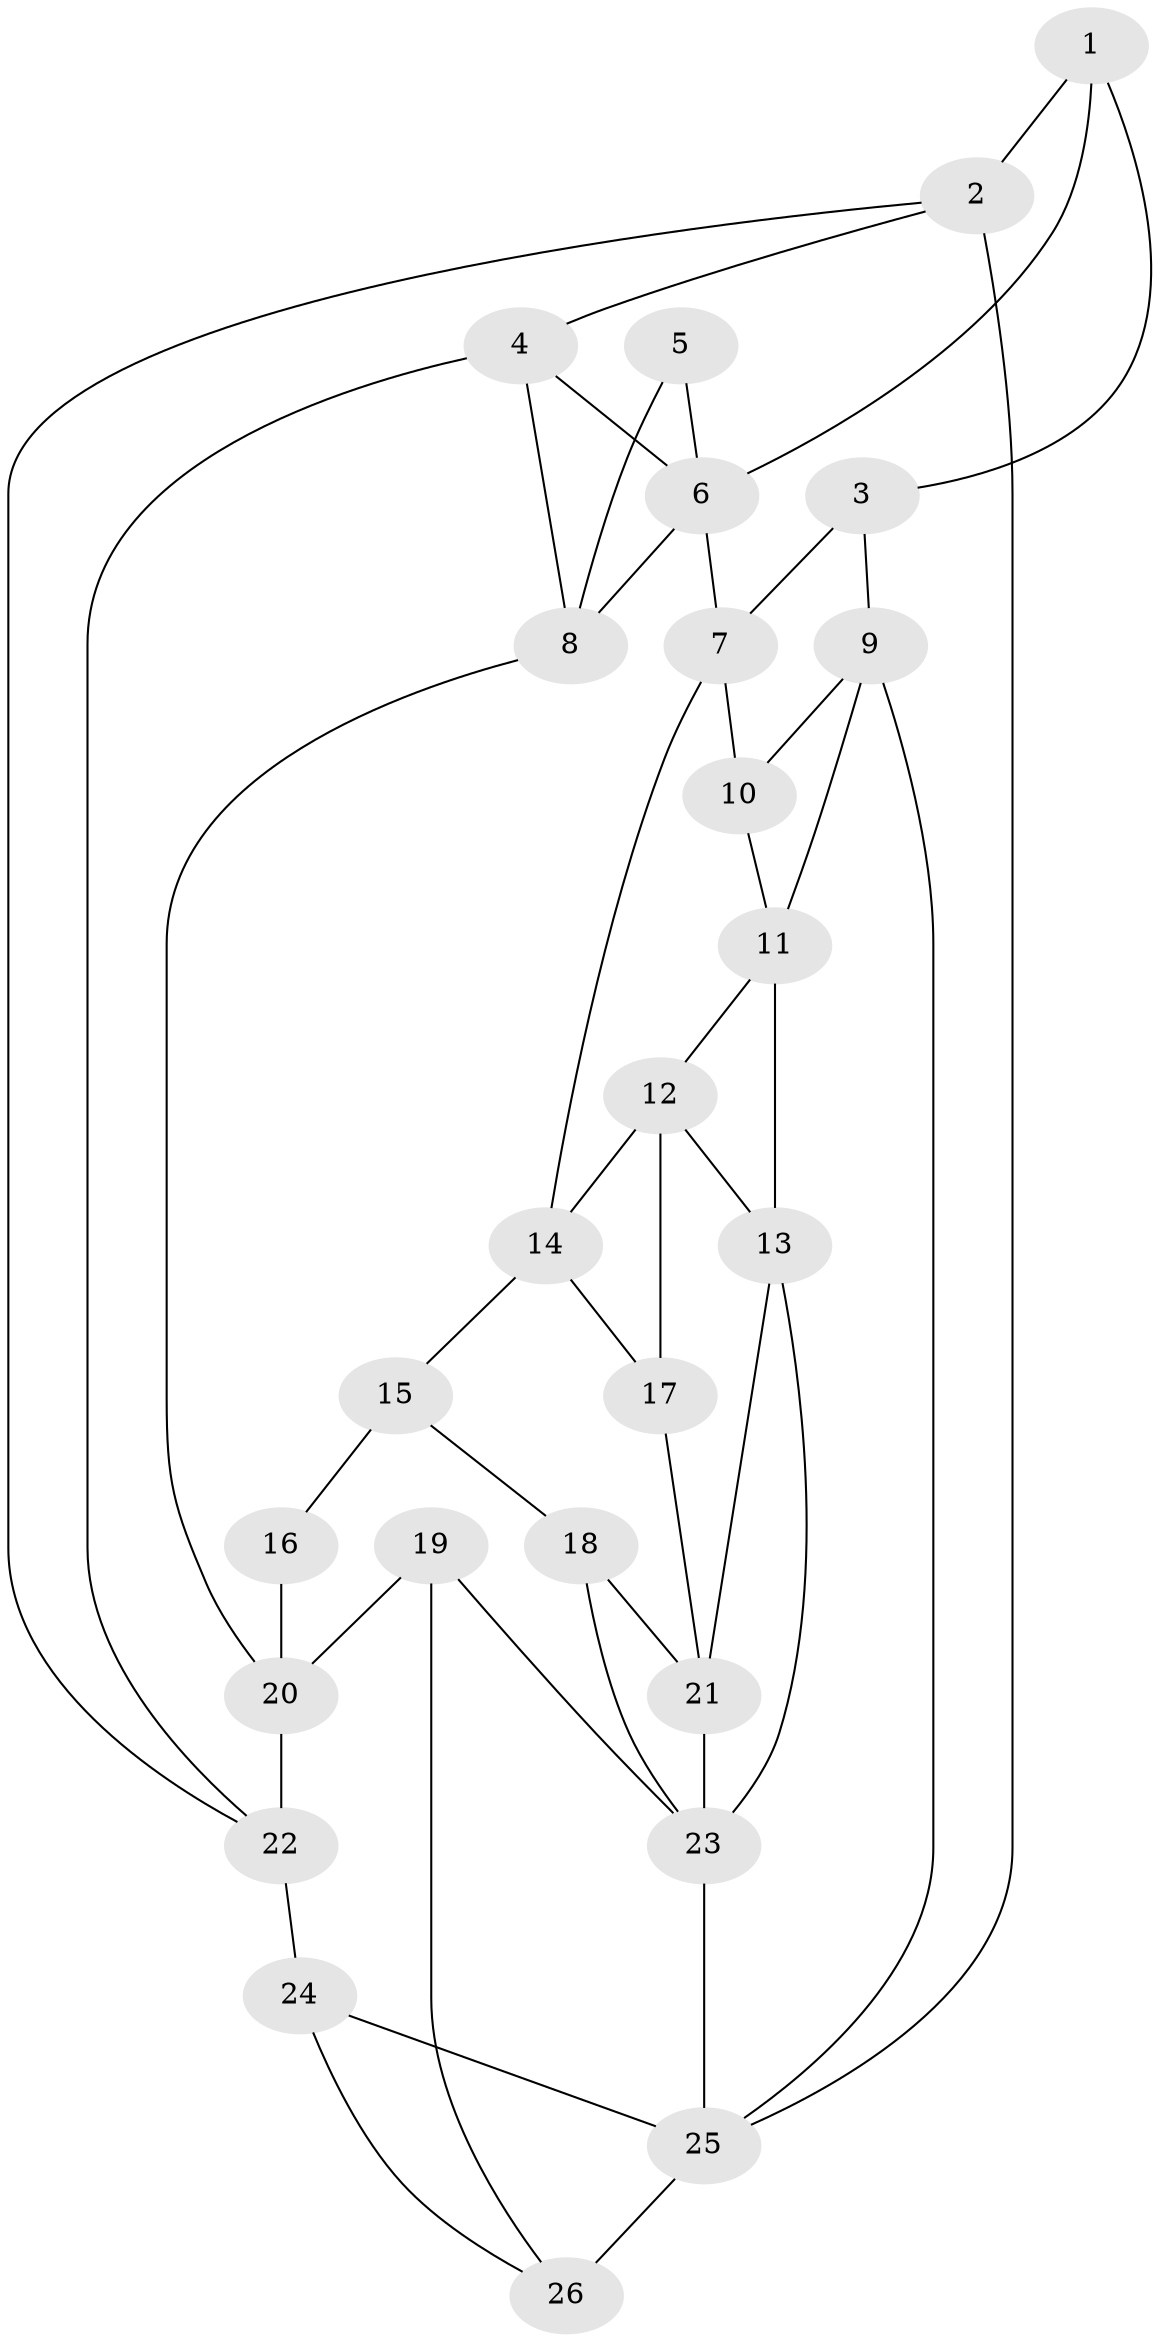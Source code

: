 // original degree distribution, {3: 0.024390243902439025, 4: 0.2682926829268293, 6: 0.24390243902439024, 5: 0.4634146341463415}
// Generated by graph-tools (version 1.1) at 2025/38/03/04/25 23:38:34]
// undirected, 26 vertices, 47 edges
graph export_dot {
  node [color=gray90,style=filled];
  1;
  2;
  3;
  4;
  5;
  6;
  7;
  8;
  9;
  10;
  11;
  12;
  13;
  14;
  15;
  16;
  17;
  18;
  19;
  20;
  21;
  22;
  23;
  24;
  25;
  26;
  1 -- 2 [weight=1.0];
  1 -- 3 [weight=1.0];
  1 -- 6 [weight=1.0];
  2 -- 4 [weight=1.0];
  2 -- 22 [weight=1.0];
  2 -- 25 [weight=2.0];
  3 -- 7 [weight=2.0];
  3 -- 9 [weight=1.0];
  4 -- 6 [weight=1.0];
  4 -- 8 [weight=1.0];
  4 -- 22 [weight=1.0];
  5 -- 6 [weight=2.0];
  5 -- 8 [weight=2.0];
  6 -- 7 [weight=1.0];
  6 -- 8 [weight=1.0];
  7 -- 10 [weight=1.0];
  7 -- 14 [weight=1.0];
  8 -- 20 [weight=1.0];
  9 -- 10 [weight=2.0];
  9 -- 11 [weight=1.0];
  9 -- 25 [weight=2.0];
  10 -- 11 [weight=1.0];
  11 -- 12 [weight=1.0];
  11 -- 13 [weight=2.0];
  12 -- 13 [weight=1.0];
  12 -- 14 [weight=1.0];
  12 -- 17 [weight=1.0];
  13 -- 21 [weight=1.0];
  13 -- 23 [weight=1.0];
  14 -- 15 [weight=2.0];
  14 -- 17 [weight=1.0];
  15 -- 16 [weight=3.0];
  15 -- 18 [weight=1.0];
  16 -- 20 [weight=1.0];
  17 -- 21 [weight=1.0];
  18 -- 21 [weight=1.0];
  18 -- 23 [weight=1.0];
  19 -- 20 [weight=1.0];
  19 -- 23 [weight=1.0];
  19 -- 26 [weight=1.0];
  20 -- 22 [weight=2.0];
  21 -- 23 [weight=1.0];
  22 -- 24 [weight=2.0];
  23 -- 25 [weight=2.0];
  24 -- 25 [weight=1.0];
  24 -- 26 [weight=1.0];
  25 -- 26 [weight=2.0];
}
